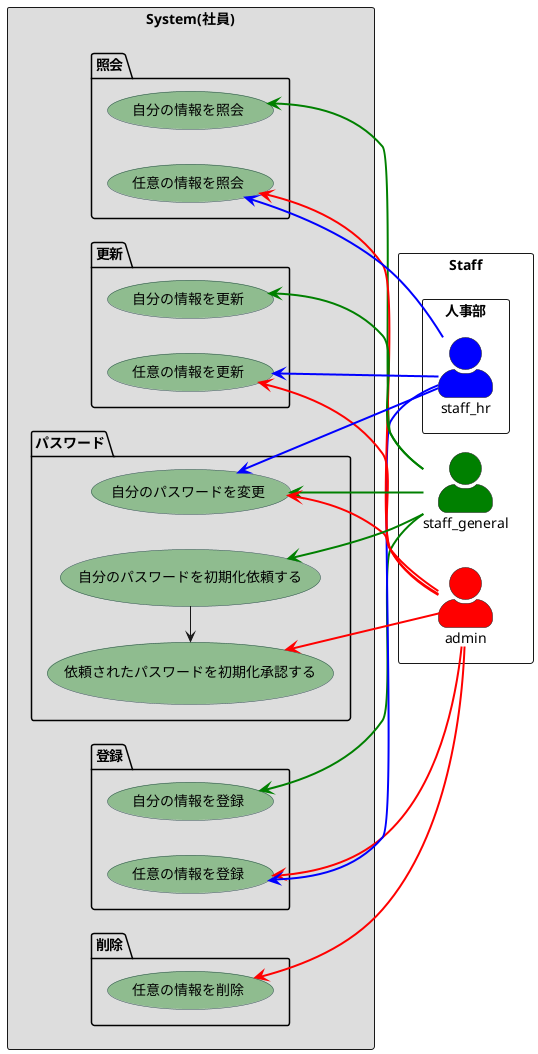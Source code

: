 @startuml
'https://plantuml.com/use-case-diagram

left to right direction

skinparam actorStyle awesome

skinparam usecase {
    BackgroundColor DarkSeaGreen
    BorderColor DarkSlateGray
}

rectangle Staff {
    actor staff_general #green
    actor admin #red
    rectangle 人事部 {
        actor staff_hr #blue
    }
}

rectangle System(社員) #DDDDDD {
    package 登録 {
        usecase 自分の情報を登録
        usecase 任意の情報を登録
    }
    package 照会 {
        usecase 自分の情報を照会
        usecase 任意の情報を照会
    }
    package 更新 {
        usecase 自分の情報を更新
        usecase 任意の情報を更新
    }
    package 削除 {
        usecase 任意の情報を削除
    }
    package パスワード {
        usecase 自分のパスワードを変更
        usecase 自分のパスワードを初期化依頼する
        usecase 依頼されたパスワードを初期化承認する
    }
}

自分の情報を登録 <-[#green,bold]- staff_general
任意の情報を登録 <-[#red,bold]- admin
任意の情報を登録 <-[#blue,bold]- staff_hr
自分の情報を照会 <-[#green,bold]- staff_general
任意の情報を照会 <-[#red,bold]- admin
任意の情報を照会 <-[#blue,bold]- staff_hr
自分の情報を更新 <-[#green,bold]- staff_general
任意の情報を更新 <-[#red,bold]- admin
任意の情報を更新 <-[#blue,bold]- staff_hr
任意の情報を削除 <-[#red,bold]- admin
自分のパスワードを変更 <-[#green,bold]- staff_general
自分のパスワードを変更 <-[#red,bold]- admin
自分のパスワードを変更 <-[#blue,bold]- staff_hr
自分のパスワードを初期化依頼する <-[#green,bold]- staff_general
依頼されたパスワードを初期化承認する <-[#red,bold]- admin
自分のパスワードを初期化依頼する -> 依頼されたパスワードを初期化承認する

@enduml